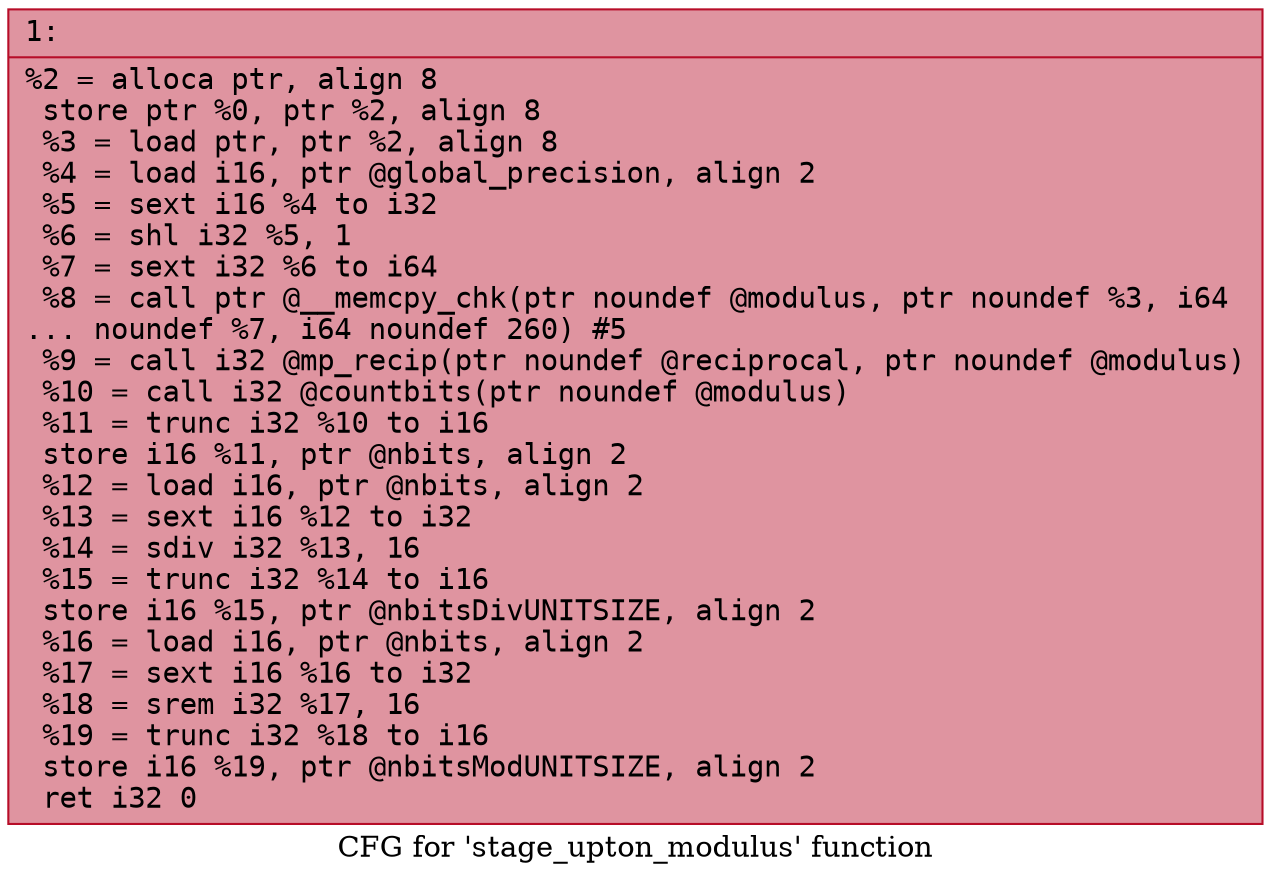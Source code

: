 digraph "CFG for 'stage_upton_modulus' function" {
	label="CFG for 'stage_upton_modulus' function";

	Node0x600001f95ef0 [shape=record,color="#b70d28ff", style=filled, fillcolor="#b70d2870" fontname="Courier",label="{1:\l|  %2 = alloca ptr, align 8\l  store ptr %0, ptr %2, align 8\l  %3 = load ptr, ptr %2, align 8\l  %4 = load i16, ptr @global_precision, align 2\l  %5 = sext i16 %4 to i32\l  %6 = shl i32 %5, 1\l  %7 = sext i32 %6 to i64\l  %8 = call ptr @__memcpy_chk(ptr noundef @modulus, ptr noundef %3, i64\l... noundef %7, i64 noundef 260) #5\l  %9 = call i32 @mp_recip(ptr noundef @reciprocal, ptr noundef @modulus)\l  %10 = call i32 @countbits(ptr noundef @modulus)\l  %11 = trunc i32 %10 to i16\l  store i16 %11, ptr @nbits, align 2\l  %12 = load i16, ptr @nbits, align 2\l  %13 = sext i16 %12 to i32\l  %14 = sdiv i32 %13, 16\l  %15 = trunc i32 %14 to i16\l  store i16 %15, ptr @nbitsDivUNITSIZE, align 2\l  %16 = load i16, ptr @nbits, align 2\l  %17 = sext i16 %16 to i32\l  %18 = srem i32 %17, 16\l  %19 = trunc i32 %18 to i16\l  store i16 %19, ptr @nbitsModUNITSIZE, align 2\l  ret i32 0\l}"];
}
